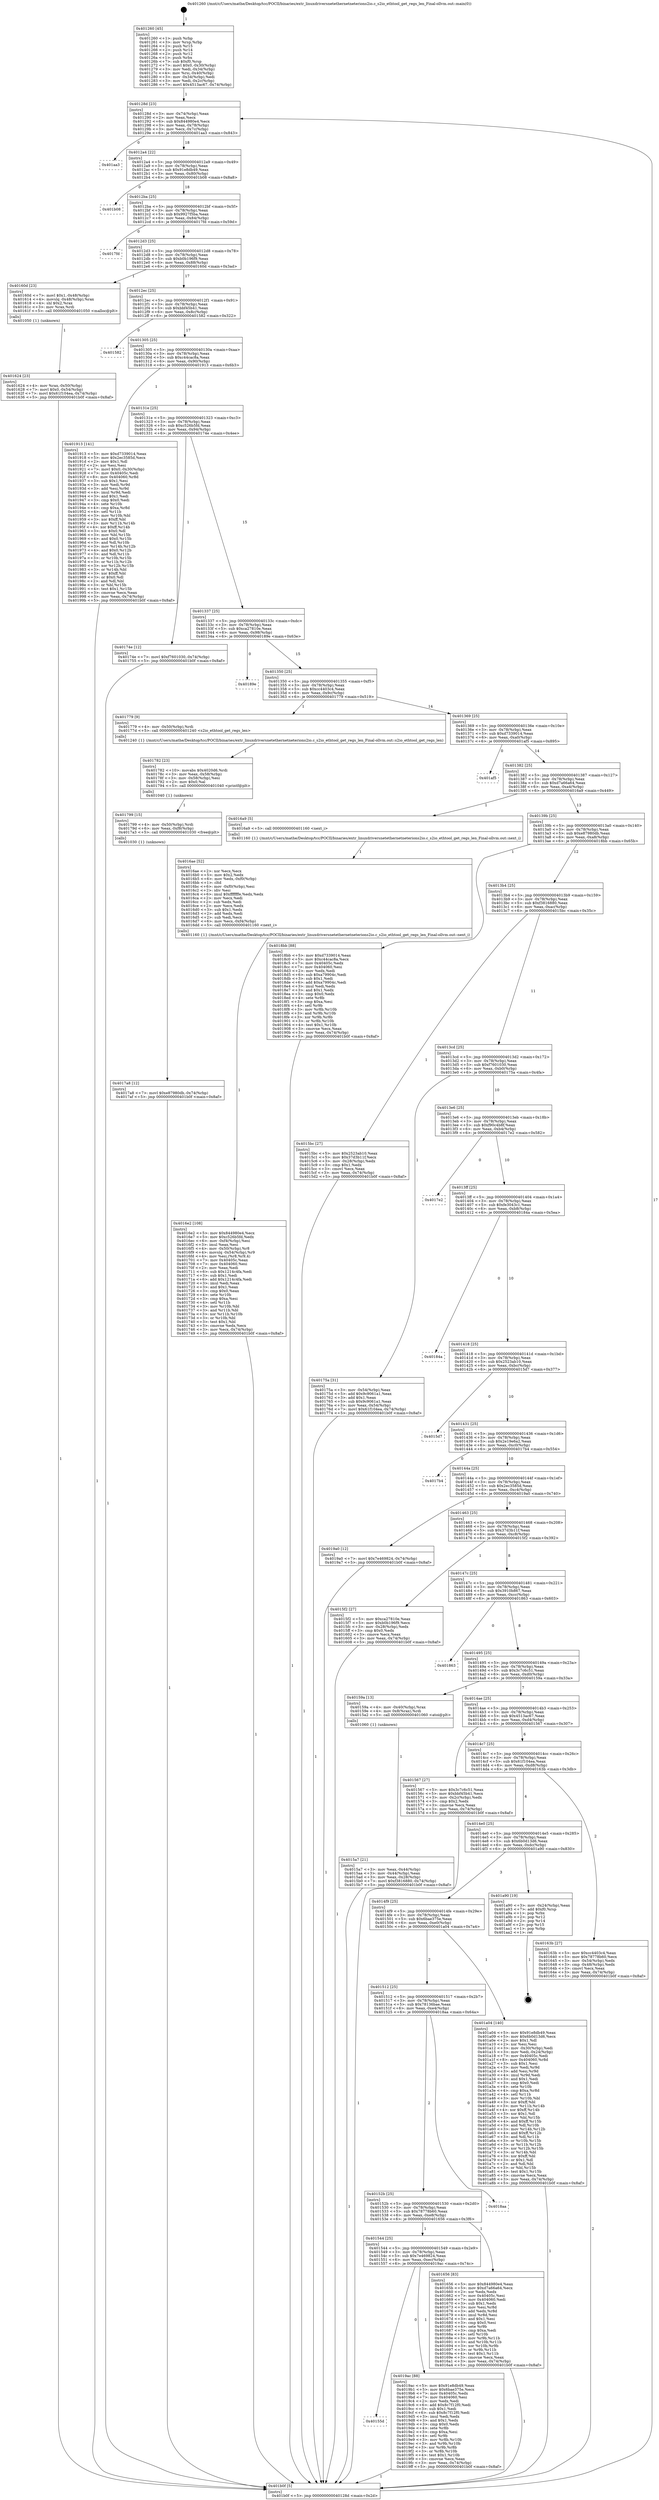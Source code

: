 digraph "0x401260" {
  label = "0x401260 (/mnt/c/Users/mathe/Desktop/tcc/POCII/binaries/extr_linuxdriversnetethernetneterions2io.c_s2io_ethtool_get_regs_len_Final-ollvm.out::main(0))"
  labelloc = "t"
  node[shape=record]

  Entry [label="",width=0.3,height=0.3,shape=circle,fillcolor=black,style=filled]
  "0x40128d" [label="{
     0x40128d [23]\l
     | [instrs]\l
     &nbsp;&nbsp;0x40128d \<+3\>: mov -0x74(%rbp),%eax\l
     &nbsp;&nbsp;0x401290 \<+2\>: mov %eax,%ecx\l
     &nbsp;&nbsp;0x401292 \<+6\>: sub $0x844980e4,%ecx\l
     &nbsp;&nbsp;0x401298 \<+3\>: mov %eax,-0x78(%rbp)\l
     &nbsp;&nbsp;0x40129b \<+3\>: mov %ecx,-0x7c(%rbp)\l
     &nbsp;&nbsp;0x40129e \<+6\>: je 0000000000401aa3 \<main+0x843\>\l
  }"]
  "0x401aa3" [label="{
     0x401aa3\l
  }", style=dashed]
  "0x4012a4" [label="{
     0x4012a4 [22]\l
     | [instrs]\l
     &nbsp;&nbsp;0x4012a4 \<+5\>: jmp 00000000004012a9 \<main+0x49\>\l
     &nbsp;&nbsp;0x4012a9 \<+3\>: mov -0x78(%rbp),%eax\l
     &nbsp;&nbsp;0x4012ac \<+5\>: sub $0x91e8db49,%eax\l
     &nbsp;&nbsp;0x4012b1 \<+3\>: mov %eax,-0x80(%rbp)\l
     &nbsp;&nbsp;0x4012b4 \<+6\>: je 0000000000401b08 \<main+0x8a8\>\l
  }"]
  Exit [label="",width=0.3,height=0.3,shape=circle,fillcolor=black,style=filled,peripheries=2]
  "0x401b08" [label="{
     0x401b08\l
  }", style=dashed]
  "0x4012ba" [label="{
     0x4012ba [25]\l
     | [instrs]\l
     &nbsp;&nbsp;0x4012ba \<+5\>: jmp 00000000004012bf \<main+0x5f\>\l
     &nbsp;&nbsp;0x4012bf \<+3\>: mov -0x78(%rbp),%eax\l
     &nbsp;&nbsp;0x4012c2 \<+5\>: sub $0x9927f5ba,%eax\l
     &nbsp;&nbsp;0x4012c7 \<+6\>: mov %eax,-0x84(%rbp)\l
     &nbsp;&nbsp;0x4012cd \<+6\>: je 00000000004017fd \<main+0x59d\>\l
  }"]
  "0x40155d" [label="{
     0x40155d\l
  }", style=dashed]
  "0x4017fd" [label="{
     0x4017fd\l
  }", style=dashed]
  "0x4012d3" [label="{
     0x4012d3 [25]\l
     | [instrs]\l
     &nbsp;&nbsp;0x4012d3 \<+5\>: jmp 00000000004012d8 \<main+0x78\>\l
     &nbsp;&nbsp;0x4012d8 \<+3\>: mov -0x78(%rbp),%eax\l
     &nbsp;&nbsp;0x4012db \<+5\>: sub $0xb0b196f9,%eax\l
     &nbsp;&nbsp;0x4012e0 \<+6\>: mov %eax,-0x88(%rbp)\l
     &nbsp;&nbsp;0x4012e6 \<+6\>: je 000000000040160d \<main+0x3ad\>\l
  }"]
  "0x4019ac" [label="{
     0x4019ac [88]\l
     | [instrs]\l
     &nbsp;&nbsp;0x4019ac \<+5\>: mov $0x91e8db49,%eax\l
     &nbsp;&nbsp;0x4019b1 \<+5\>: mov $0x6bae375e,%ecx\l
     &nbsp;&nbsp;0x4019b6 \<+7\>: mov 0x40405c,%edx\l
     &nbsp;&nbsp;0x4019bd \<+7\>: mov 0x404060,%esi\l
     &nbsp;&nbsp;0x4019c4 \<+2\>: mov %edx,%edi\l
     &nbsp;&nbsp;0x4019c6 \<+6\>: add $0x8c7f12f0,%edi\l
     &nbsp;&nbsp;0x4019cc \<+3\>: sub $0x1,%edi\l
     &nbsp;&nbsp;0x4019cf \<+6\>: sub $0x8c7f12f0,%edi\l
     &nbsp;&nbsp;0x4019d5 \<+3\>: imul %edi,%edx\l
     &nbsp;&nbsp;0x4019d8 \<+3\>: and $0x1,%edx\l
     &nbsp;&nbsp;0x4019db \<+3\>: cmp $0x0,%edx\l
     &nbsp;&nbsp;0x4019de \<+4\>: sete %r8b\l
     &nbsp;&nbsp;0x4019e2 \<+3\>: cmp $0xa,%esi\l
     &nbsp;&nbsp;0x4019e5 \<+4\>: setl %r9b\l
     &nbsp;&nbsp;0x4019e9 \<+3\>: mov %r8b,%r10b\l
     &nbsp;&nbsp;0x4019ec \<+3\>: and %r9b,%r10b\l
     &nbsp;&nbsp;0x4019ef \<+3\>: xor %r9b,%r8b\l
     &nbsp;&nbsp;0x4019f2 \<+3\>: or %r8b,%r10b\l
     &nbsp;&nbsp;0x4019f5 \<+4\>: test $0x1,%r10b\l
     &nbsp;&nbsp;0x4019f9 \<+3\>: cmovne %ecx,%eax\l
     &nbsp;&nbsp;0x4019fc \<+3\>: mov %eax,-0x74(%rbp)\l
     &nbsp;&nbsp;0x4019ff \<+5\>: jmp 0000000000401b0f \<main+0x8af\>\l
  }"]
  "0x40160d" [label="{
     0x40160d [23]\l
     | [instrs]\l
     &nbsp;&nbsp;0x40160d \<+7\>: movl $0x1,-0x48(%rbp)\l
     &nbsp;&nbsp;0x401614 \<+4\>: movslq -0x48(%rbp),%rax\l
     &nbsp;&nbsp;0x401618 \<+4\>: shl $0x2,%rax\l
     &nbsp;&nbsp;0x40161c \<+3\>: mov %rax,%rdi\l
     &nbsp;&nbsp;0x40161f \<+5\>: call 0000000000401050 \<malloc@plt\>\l
     | [calls]\l
     &nbsp;&nbsp;0x401050 \{1\} (unknown)\l
  }"]
  "0x4012ec" [label="{
     0x4012ec [25]\l
     | [instrs]\l
     &nbsp;&nbsp;0x4012ec \<+5\>: jmp 00000000004012f1 \<main+0x91\>\l
     &nbsp;&nbsp;0x4012f1 \<+3\>: mov -0x78(%rbp),%eax\l
     &nbsp;&nbsp;0x4012f4 \<+5\>: sub $0xbbf45b41,%eax\l
     &nbsp;&nbsp;0x4012f9 \<+6\>: mov %eax,-0x8c(%rbp)\l
     &nbsp;&nbsp;0x4012ff \<+6\>: je 0000000000401582 \<main+0x322\>\l
  }"]
  "0x4017a8" [label="{
     0x4017a8 [12]\l
     | [instrs]\l
     &nbsp;&nbsp;0x4017a8 \<+7\>: movl $0xe87980db,-0x74(%rbp)\l
     &nbsp;&nbsp;0x4017af \<+5\>: jmp 0000000000401b0f \<main+0x8af\>\l
  }"]
  "0x401582" [label="{
     0x401582\l
  }", style=dashed]
  "0x401305" [label="{
     0x401305 [25]\l
     | [instrs]\l
     &nbsp;&nbsp;0x401305 \<+5\>: jmp 000000000040130a \<main+0xaa\>\l
     &nbsp;&nbsp;0x40130a \<+3\>: mov -0x78(%rbp),%eax\l
     &nbsp;&nbsp;0x40130d \<+5\>: sub $0xc44cac8a,%eax\l
     &nbsp;&nbsp;0x401312 \<+6\>: mov %eax,-0x90(%rbp)\l
     &nbsp;&nbsp;0x401318 \<+6\>: je 0000000000401913 \<main+0x6b3\>\l
  }"]
  "0x401799" [label="{
     0x401799 [15]\l
     | [instrs]\l
     &nbsp;&nbsp;0x401799 \<+4\>: mov -0x50(%rbp),%rdi\l
     &nbsp;&nbsp;0x40179d \<+6\>: mov %eax,-0xf8(%rbp)\l
     &nbsp;&nbsp;0x4017a3 \<+5\>: call 0000000000401030 \<free@plt\>\l
     | [calls]\l
     &nbsp;&nbsp;0x401030 \{1\} (unknown)\l
  }"]
  "0x401913" [label="{
     0x401913 [141]\l
     | [instrs]\l
     &nbsp;&nbsp;0x401913 \<+5\>: mov $0xd7339014,%eax\l
     &nbsp;&nbsp;0x401918 \<+5\>: mov $0x2ec3585d,%ecx\l
     &nbsp;&nbsp;0x40191d \<+2\>: mov $0x1,%dl\l
     &nbsp;&nbsp;0x40191f \<+2\>: xor %esi,%esi\l
     &nbsp;&nbsp;0x401921 \<+7\>: movl $0x0,-0x30(%rbp)\l
     &nbsp;&nbsp;0x401928 \<+7\>: mov 0x40405c,%edi\l
     &nbsp;&nbsp;0x40192f \<+8\>: mov 0x404060,%r8d\l
     &nbsp;&nbsp;0x401937 \<+3\>: sub $0x1,%esi\l
     &nbsp;&nbsp;0x40193a \<+3\>: mov %edi,%r9d\l
     &nbsp;&nbsp;0x40193d \<+3\>: add %esi,%r9d\l
     &nbsp;&nbsp;0x401940 \<+4\>: imul %r9d,%edi\l
     &nbsp;&nbsp;0x401944 \<+3\>: and $0x1,%edi\l
     &nbsp;&nbsp;0x401947 \<+3\>: cmp $0x0,%edi\l
     &nbsp;&nbsp;0x40194a \<+4\>: sete %r10b\l
     &nbsp;&nbsp;0x40194e \<+4\>: cmp $0xa,%r8d\l
     &nbsp;&nbsp;0x401952 \<+4\>: setl %r11b\l
     &nbsp;&nbsp;0x401956 \<+3\>: mov %r10b,%bl\l
     &nbsp;&nbsp;0x401959 \<+3\>: xor $0xff,%bl\l
     &nbsp;&nbsp;0x40195c \<+3\>: mov %r11b,%r14b\l
     &nbsp;&nbsp;0x40195f \<+4\>: xor $0xff,%r14b\l
     &nbsp;&nbsp;0x401963 \<+3\>: xor $0x0,%dl\l
     &nbsp;&nbsp;0x401966 \<+3\>: mov %bl,%r15b\l
     &nbsp;&nbsp;0x401969 \<+4\>: and $0x0,%r15b\l
     &nbsp;&nbsp;0x40196d \<+3\>: and %dl,%r10b\l
     &nbsp;&nbsp;0x401970 \<+3\>: mov %r14b,%r12b\l
     &nbsp;&nbsp;0x401973 \<+4\>: and $0x0,%r12b\l
     &nbsp;&nbsp;0x401977 \<+3\>: and %dl,%r11b\l
     &nbsp;&nbsp;0x40197a \<+3\>: or %r10b,%r15b\l
     &nbsp;&nbsp;0x40197d \<+3\>: or %r11b,%r12b\l
     &nbsp;&nbsp;0x401980 \<+3\>: xor %r12b,%r15b\l
     &nbsp;&nbsp;0x401983 \<+3\>: or %r14b,%bl\l
     &nbsp;&nbsp;0x401986 \<+3\>: xor $0xff,%bl\l
     &nbsp;&nbsp;0x401989 \<+3\>: or $0x0,%dl\l
     &nbsp;&nbsp;0x40198c \<+2\>: and %dl,%bl\l
     &nbsp;&nbsp;0x40198e \<+3\>: or %bl,%r15b\l
     &nbsp;&nbsp;0x401991 \<+4\>: test $0x1,%r15b\l
     &nbsp;&nbsp;0x401995 \<+3\>: cmovne %ecx,%eax\l
     &nbsp;&nbsp;0x401998 \<+3\>: mov %eax,-0x74(%rbp)\l
     &nbsp;&nbsp;0x40199b \<+5\>: jmp 0000000000401b0f \<main+0x8af\>\l
  }"]
  "0x40131e" [label="{
     0x40131e [25]\l
     | [instrs]\l
     &nbsp;&nbsp;0x40131e \<+5\>: jmp 0000000000401323 \<main+0xc3\>\l
     &nbsp;&nbsp;0x401323 \<+3\>: mov -0x78(%rbp),%eax\l
     &nbsp;&nbsp;0x401326 \<+5\>: sub $0xc526b5fd,%eax\l
     &nbsp;&nbsp;0x40132b \<+6\>: mov %eax,-0x94(%rbp)\l
     &nbsp;&nbsp;0x401331 \<+6\>: je 000000000040174e \<main+0x4ee\>\l
  }"]
  "0x401782" [label="{
     0x401782 [23]\l
     | [instrs]\l
     &nbsp;&nbsp;0x401782 \<+10\>: movabs $0x4020d6,%rdi\l
     &nbsp;&nbsp;0x40178c \<+3\>: mov %eax,-0x58(%rbp)\l
     &nbsp;&nbsp;0x40178f \<+3\>: mov -0x58(%rbp),%esi\l
     &nbsp;&nbsp;0x401792 \<+2\>: mov $0x0,%al\l
     &nbsp;&nbsp;0x401794 \<+5\>: call 0000000000401040 \<printf@plt\>\l
     | [calls]\l
     &nbsp;&nbsp;0x401040 \{1\} (unknown)\l
  }"]
  "0x40174e" [label="{
     0x40174e [12]\l
     | [instrs]\l
     &nbsp;&nbsp;0x40174e \<+7\>: movl $0xf7601030,-0x74(%rbp)\l
     &nbsp;&nbsp;0x401755 \<+5\>: jmp 0000000000401b0f \<main+0x8af\>\l
  }"]
  "0x401337" [label="{
     0x401337 [25]\l
     | [instrs]\l
     &nbsp;&nbsp;0x401337 \<+5\>: jmp 000000000040133c \<main+0xdc\>\l
     &nbsp;&nbsp;0x40133c \<+3\>: mov -0x78(%rbp),%eax\l
     &nbsp;&nbsp;0x40133f \<+5\>: sub $0xca27810e,%eax\l
     &nbsp;&nbsp;0x401344 \<+6\>: mov %eax,-0x98(%rbp)\l
     &nbsp;&nbsp;0x40134a \<+6\>: je 000000000040189e \<main+0x63e\>\l
  }"]
  "0x4016e2" [label="{
     0x4016e2 [108]\l
     | [instrs]\l
     &nbsp;&nbsp;0x4016e2 \<+5\>: mov $0x844980e4,%ecx\l
     &nbsp;&nbsp;0x4016e7 \<+5\>: mov $0xc526b5fd,%edx\l
     &nbsp;&nbsp;0x4016ec \<+6\>: mov -0xf4(%rbp),%esi\l
     &nbsp;&nbsp;0x4016f2 \<+3\>: imul %eax,%esi\l
     &nbsp;&nbsp;0x4016f5 \<+4\>: mov -0x50(%rbp),%r8\l
     &nbsp;&nbsp;0x4016f9 \<+4\>: movslq -0x54(%rbp),%r9\l
     &nbsp;&nbsp;0x4016fd \<+4\>: mov %esi,(%r8,%r9,4)\l
     &nbsp;&nbsp;0x401701 \<+7\>: mov 0x40405c,%eax\l
     &nbsp;&nbsp;0x401708 \<+7\>: mov 0x404060,%esi\l
     &nbsp;&nbsp;0x40170f \<+2\>: mov %eax,%edi\l
     &nbsp;&nbsp;0x401711 \<+6\>: sub $0x1214c4fa,%edi\l
     &nbsp;&nbsp;0x401717 \<+3\>: sub $0x1,%edi\l
     &nbsp;&nbsp;0x40171a \<+6\>: add $0x1214c4fa,%edi\l
     &nbsp;&nbsp;0x401720 \<+3\>: imul %edi,%eax\l
     &nbsp;&nbsp;0x401723 \<+3\>: and $0x1,%eax\l
     &nbsp;&nbsp;0x401726 \<+3\>: cmp $0x0,%eax\l
     &nbsp;&nbsp;0x401729 \<+4\>: sete %r10b\l
     &nbsp;&nbsp;0x40172d \<+3\>: cmp $0xa,%esi\l
     &nbsp;&nbsp;0x401730 \<+4\>: setl %r11b\l
     &nbsp;&nbsp;0x401734 \<+3\>: mov %r10b,%bl\l
     &nbsp;&nbsp;0x401737 \<+3\>: and %r11b,%bl\l
     &nbsp;&nbsp;0x40173a \<+3\>: xor %r11b,%r10b\l
     &nbsp;&nbsp;0x40173d \<+3\>: or %r10b,%bl\l
     &nbsp;&nbsp;0x401740 \<+3\>: test $0x1,%bl\l
     &nbsp;&nbsp;0x401743 \<+3\>: cmovne %edx,%ecx\l
     &nbsp;&nbsp;0x401746 \<+3\>: mov %ecx,-0x74(%rbp)\l
     &nbsp;&nbsp;0x401749 \<+5\>: jmp 0000000000401b0f \<main+0x8af\>\l
  }"]
  "0x40189e" [label="{
     0x40189e\l
  }", style=dashed]
  "0x401350" [label="{
     0x401350 [25]\l
     | [instrs]\l
     &nbsp;&nbsp;0x401350 \<+5\>: jmp 0000000000401355 \<main+0xf5\>\l
     &nbsp;&nbsp;0x401355 \<+3\>: mov -0x78(%rbp),%eax\l
     &nbsp;&nbsp;0x401358 \<+5\>: sub $0xcc4403c4,%eax\l
     &nbsp;&nbsp;0x40135d \<+6\>: mov %eax,-0x9c(%rbp)\l
     &nbsp;&nbsp;0x401363 \<+6\>: je 0000000000401779 \<main+0x519\>\l
  }"]
  "0x4016ae" [label="{
     0x4016ae [52]\l
     | [instrs]\l
     &nbsp;&nbsp;0x4016ae \<+2\>: xor %ecx,%ecx\l
     &nbsp;&nbsp;0x4016b0 \<+5\>: mov $0x2,%edx\l
     &nbsp;&nbsp;0x4016b5 \<+6\>: mov %edx,-0xf0(%rbp)\l
     &nbsp;&nbsp;0x4016bb \<+1\>: cltd\l
     &nbsp;&nbsp;0x4016bc \<+6\>: mov -0xf0(%rbp),%esi\l
     &nbsp;&nbsp;0x4016c2 \<+2\>: idiv %esi\l
     &nbsp;&nbsp;0x4016c4 \<+6\>: imul $0xfffffffe,%edx,%edx\l
     &nbsp;&nbsp;0x4016ca \<+2\>: mov %ecx,%edi\l
     &nbsp;&nbsp;0x4016cc \<+2\>: sub %edx,%edi\l
     &nbsp;&nbsp;0x4016ce \<+2\>: mov %ecx,%edx\l
     &nbsp;&nbsp;0x4016d0 \<+3\>: sub $0x1,%edx\l
     &nbsp;&nbsp;0x4016d3 \<+2\>: add %edx,%edi\l
     &nbsp;&nbsp;0x4016d5 \<+2\>: sub %edi,%ecx\l
     &nbsp;&nbsp;0x4016d7 \<+6\>: mov %ecx,-0xf4(%rbp)\l
     &nbsp;&nbsp;0x4016dd \<+5\>: call 0000000000401160 \<next_i\>\l
     | [calls]\l
     &nbsp;&nbsp;0x401160 \{1\} (/mnt/c/Users/mathe/Desktop/tcc/POCII/binaries/extr_linuxdriversnetethernetneterions2io.c_s2io_ethtool_get_regs_len_Final-ollvm.out::next_i)\l
  }"]
  "0x401779" [label="{
     0x401779 [9]\l
     | [instrs]\l
     &nbsp;&nbsp;0x401779 \<+4\>: mov -0x50(%rbp),%rdi\l
     &nbsp;&nbsp;0x40177d \<+5\>: call 0000000000401240 \<s2io_ethtool_get_regs_len\>\l
     | [calls]\l
     &nbsp;&nbsp;0x401240 \{1\} (/mnt/c/Users/mathe/Desktop/tcc/POCII/binaries/extr_linuxdriversnetethernetneterions2io.c_s2io_ethtool_get_regs_len_Final-ollvm.out::s2io_ethtool_get_regs_len)\l
  }"]
  "0x401369" [label="{
     0x401369 [25]\l
     | [instrs]\l
     &nbsp;&nbsp;0x401369 \<+5\>: jmp 000000000040136e \<main+0x10e\>\l
     &nbsp;&nbsp;0x40136e \<+3\>: mov -0x78(%rbp),%eax\l
     &nbsp;&nbsp;0x401371 \<+5\>: sub $0xd7339014,%eax\l
     &nbsp;&nbsp;0x401376 \<+6\>: mov %eax,-0xa0(%rbp)\l
     &nbsp;&nbsp;0x40137c \<+6\>: je 0000000000401af5 \<main+0x895\>\l
  }"]
  "0x401544" [label="{
     0x401544 [25]\l
     | [instrs]\l
     &nbsp;&nbsp;0x401544 \<+5\>: jmp 0000000000401549 \<main+0x2e9\>\l
     &nbsp;&nbsp;0x401549 \<+3\>: mov -0x78(%rbp),%eax\l
     &nbsp;&nbsp;0x40154c \<+5\>: sub $0x7e469824,%eax\l
     &nbsp;&nbsp;0x401551 \<+6\>: mov %eax,-0xec(%rbp)\l
     &nbsp;&nbsp;0x401557 \<+6\>: je 00000000004019ac \<main+0x74c\>\l
  }"]
  "0x401af5" [label="{
     0x401af5\l
  }", style=dashed]
  "0x401382" [label="{
     0x401382 [25]\l
     | [instrs]\l
     &nbsp;&nbsp;0x401382 \<+5\>: jmp 0000000000401387 \<main+0x127\>\l
     &nbsp;&nbsp;0x401387 \<+3\>: mov -0x78(%rbp),%eax\l
     &nbsp;&nbsp;0x40138a \<+5\>: sub $0xd7a66a64,%eax\l
     &nbsp;&nbsp;0x40138f \<+6\>: mov %eax,-0xa4(%rbp)\l
     &nbsp;&nbsp;0x401395 \<+6\>: je 00000000004016a9 \<main+0x449\>\l
  }"]
  "0x401656" [label="{
     0x401656 [83]\l
     | [instrs]\l
     &nbsp;&nbsp;0x401656 \<+5\>: mov $0x844980e4,%eax\l
     &nbsp;&nbsp;0x40165b \<+5\>: mov $0xd7a66a64,%ecx\l
     &nbsp;&nbsp;0x401660 \<+2\>: xor %edx,%edx\l
     &nbsp;&nbsp;0x401662 \<+7\>: mov 0x40405c,%esi\l
     &nbsp;&nbsp;0x401669 \<+7\>: mov 0x404060,%edi\l
     &nbsp;&nbsp;0x401670 \<+3\>: sub $0x1,%edx\l
     &nbsp;&nbsp;0x401673 \<+3\>: mov %esi,%r8d\l
     &nbsp;&nbsp;0x401676 \<+3\>: add %edx,%r8d\l
     &nbsp;&nbsp;0x401679 \<+4\>: imul %r8d,%esi\l
     &nbsp;&nbsp;0x40167d \<+3\>: and $0x1,%esi\l
     &nbsp;&nbsp;0x401680 \<+3\>: cmp $0x0,%esi\l
     &nbsp;&nbsp;0x401683 \<+4\>: sete %r9b\l
     &nbsp;&nbsp;0x401687 \<+3\>: cmp $0xa,%edi\l
     &nbsp;&nbsp;0x40168a \<+4\>: setl %r10b\l
     &nbsp;&nbsp;0x40168e \<+3\>: mov %r9b,%r11b\l
     &nbsp;&nbsp;0x401691 \<+3\>: and %r10b,%r11b\l
     &nbsp;&nbsp;0x401694 \<+3\>: xor %r10b,%r9b\l
     &nbsp;&nbsp;0x401697 \<+3\>: or %r9b,%r11b\l
     &nbsp;&nbsp;0x40169a \<+4\>: test $0x1,%r11b\l
     &nbsp;&nbsp;0x40169e \<+3\>: cmovne %ecx,%eax\l
     &nbsp;&nbsp;0x4016a1 \<+3\>: mov %eax,-0x74(%rbp)\l
     &nbsp;&nbsp;0x4016a4 \<+5\>: jmp 0000000000401b0f \<main+0x8af\>\l
  }"]
  "0x4016a9" [label="{
     0x4016a9 [5]\l
     | [instrs]\l
     &nbsp;&nbsp;0x4016a9 \<+5\>: call 0000000000401160 \<next_i\>\l
     | [calls]\l
     &nbsp;&nbsp;0x401160 \{1\} (/mnt/c/Users/mathe/Desktop/tcc/POCII/binaries/extr_linuxdriversnetethernetneterions2io.c_s2io_ethtool_get_regs_len_Final-ollvm.out::next_i)\l
  }"]
  "0x40139b" [label="{
     0x40139b [25]\l
     | [instrs]\l
     &nbsp;&nbsp;0x40139b \<+5\>: jmp 00000000004013a0 \<main+0x140\>\l
     &nbsp;&nbsp;0x4013a0 \<+3\>: mov -0x78(%rbp),%eax\l
     &nbsp;&nbsp;0x4013a3 \<+5\>: sub $0xe87980db,%eax\l
     &nbsp;&nbsp;0x4013a8 \<+6\>: mov %eax,-0xa8(%rbp)\l
     &nbsp;&nbsp;0x4013ae \<+6\>: je 00000000004018bb \<main+0x65b\>\l
  }"]
  "0x40152b" [label="{
     0x40152b [25]\l
     | [instrs]\l
     &nbsp;&nbsp;0x40152b \<+5\>: jmp 0000000000401530 \<main+0x2d0\>\l
     &nbsp;&nbsp;0x401530 \<+3\>: mov -0x78(%rbp),%eax\l
     &nbsp;&nbsp;0x401533 \<+5\>: sub $0x78778b60,%eax\l
     &nbsp;&nbsp;0x401538 \<+6\>: mov %eax,-0xe8(%rbp)\l
     &nbsp;&nbsp;0x40153e \<+6\>: je 0000000000401656 \<main+0x3f6\>\l
  }"]
  "0x4018bb" [label="{
     0x4018bb [88]\l
     | [instrs]\l
     &nbsp;&nbsp;0x4018bb \<+5\>: mov $0xd7339014,%eax\l
     &nbsp;&nbsp;0x4018c0 \<+5\>: mov $0xc44cac8a,%ecx\l
     &nbsp;&nbsp;0x4018c5 \<+7\>: mov 0x40405c,%edx\l
     &nbsp;&nbsp;0x4018cc \<+7\>: mov 0x404060,%esi\l
     &nbsp;&nbsp;0x4018d3 \<+2\>: mov %edx,%edi\l
     &nbsp;&nbsp;0x4018d5 \<+6\>: sub $0xa79904c,%edi\l
     &nbsp;&nbsp;0x4018db \<+3\>: sub $0x1,%edi\l
     &nbsp;&nbsp;0x4018de \<+6\>: add $0xa79904c,%edi\l
     &nbsp;&nbsp;0x4018e4 \<+3\>: imul %edi,%edx\l
     &nbsp;&nbsp;0x4018e7 \<+3\>: and $0x1,%edx\l
     &nbsp;&nbsp;0x4018ea \<+3\>: cmp $0x0,%edx\l
     &nbsp;&nbsp;0x4018ed \<+4\>: sete %r8b\l
     &nbsp;&nbsp;0x4018f1 \<+3\>: cmp $0xa,%esi\l
     &nbsp;&nbsp;0x4018f4 \<+4\>: setl %r9b\l
     &nbsp;&nbsp;0x4018f8 \<+3\>: mov %r8b,%r10b\l
     &nbsp;&nbsp;0x4018fb \<+3\>: and %r9b,%r10b\l
     &nbsp;&nbsp;0x4018fe \<+3\>: xor %r9b,%r8b\l
     &nbsp;&nbsp;0x401901 \<+3\>: or %r8b,%r10b\l
     &nbsp;&nbsp;0x401904 \<+4\>: test $0x1,%r10b\l
     &nbsp;&nbsp;0x401908 \<+3\>: cmovne %ecx,%eax\l
     &nbsp;&nbsp;0x40190b \<+3\>: mov %eax,-0x74(%rbp)\l
     &nbsp;&nbsp;0x40190e \<+5\>: jmp 0000000000401b0f \<main+0x8af\>\l
  }"]
  "0x4013b4" [label="{
     0x4013b4 [25]\l
     | [instrs]\l
     &nbsp;&nbsp;0x4013b4 \<+5\>: jmp 00000000004013b9 \<main+0x159\>\l
     &nbsp;&nbsp;0x4013b9 \<+3\>: mov -0x78(%rbp),%eax\l
     &nbsp;&nbsp;0x4013bc \<+5\>: sub $0xf3816880,%eax\l
     &nbsp;&nbsp;0x4013c1 \<+6\>: mov %eax,-0xac(%rbp)\l
     &nbsp;&nbsp;0x4013c7 \<+6\>: je 00000000004015bc \<main+0x35c\>\l
  }"]
  "0x4018aa" [label="{
     0x4018aa\l
  }", style=dashed]
  "0x4015bc" [label="{
     0x4015bc [27]\l
     | [instrs]\l
     &nbsp;&nbsp;0x4015bc \<+5\>: mov $0x2523ab10,%eax\l
     &nbsp;&nbsp;0x4015c1 \<+5\>: mov $0x37d3b11f,%ecx\l
     &nbsp;&nbsp;0x4015c6 \<+3\>: mov -0x28(%rbp),%edx\l
     &nbsp;&nbsp;0x4015c9 \<+3\>: cmp $0x1,%edx\l
     &nbsp;&nbsp;0x4015cc \<+3\>: cmovl %ecx,%eax\l
     &nbsp;&nbsp;0x4015cf \<+3\>: mov %eax,-0x74(%rbp)\l
     &nbsp;&nbsp;0x4015d2 \<+5\>: jmp 0000000000401b0f \<main+0x8af\>\l
  }"]
  "0x4013cd" [label="{
     0x4013cd [25]\l
     | [instrs]\l
     &nbsp;&nbsp;0x4013cd \<+5\>: jmp 00000000004013d2 \<main+0x172\>\l
     &nbsp;&nbsp;0x4013d2 \<+3\>: mov -0x78(%rbp),%eax\l
     &nbsp;&nbsp;0x4013d5 \<+5\>: sub $0xf7601030,%eax\l
     &nbsp;&nbsp;0x4013da \<+6\>: mov %eax,-0xb0(%rbp)\l
     &nbsp;&nbsp;0x4013e0 \<+6\>: je 000000000040175a \<main+0x4fa\>\l
  }"]
  "0x401512" [label="{
     0x401512 [25]\l
     | [instrs]\l
     &nbsp;&nbsp;0x401512 \<+5\>: jmp 0000000000401517 \<main+0x2b7\>\l
     &nbsp;&nbsp;0x401517 \<+3\>: mov -0x78(%rbp),%eax\l
     &nbsp;&nbsp;0x40151a \<+5\>: sub $0x78136bae,%eax\l
     &nbsp;&nbsp;0x40151f \<+6\>: mov %eax,-0xe4(%rbp)\l
     &nbsp;&nbsp;0x401525 \<+6\>: je 00000000004018aa \<main+0x64a\>\l
  }"]
  "0x40175a" [label="{
     0x40175a [31]\l
     | [instrs]\l
     &nbsp;&nbsp;0x40175a \<+3\>: mov -0x54(%rbp),%eax\l
     &nbsp;&nbsp;0x40175d \<+5\>: add $0x9c9061a1,%eax\l
     &nbsp;&nbsp;0x401762 \<+3\>: add $0x1,%eax\l
     &nbsp;&nbsp;0x401765 \<+5\>: sub $0x9c9061a1,%eax\l
     &nbsp;&nbsp;0x40176a \<+3\>: mov %eax,-0x54(%rbp)\l
     &nbsp;&nbsp;0x40176d \<+7\>: movl $0x61f104ea,-0x74(%rbp)\l
     &nbsp;&nbsp;0x401774 \<+5\>: jmp 0000000000401b0f \<main+0x8af\>\l
  }"]
  "0x4013e6" [label="{
     0x4013e6 [25]\l
     | [instrs]\l
     &nbsp;&nbsp;0x4013e6 \<+5\>: jmp 00000000004013eb \<main+0x18b\>\l
     &nbsp;&nbsp;0x4013eb \<+3\>: mov -0x78(%rbp),%eax\l
     &nbsp;&nbsp;0x4013ee \<+5\>: sub $0xf90c4b8f,%eax\l
     &nbsp;&nbsp;0x4013f3 \<+6\>: mov %eax,-0xb4(%rbp)\l
     &nbsp;&nbsp;0x4013f9 \<+6\>: je 00000000004017e2 \<main+0x582\>\l
  }"]
  "0x401a04" [label="{
     0x401a04 [140]\l
     | [instrs]\l
     &nbsp;&nbsp;0x401a04 \<+5\>: mov $0x91e8db49,%eax\l
     &nbsp;&nbsp;0x401a09 \<+5\>: mov $0x6b0d13d6,%ecx\l
     &nbsp;&nbsp;0x401a0e \<+2\>: mov $0x1,%dl\l
     &nbsp;&nbsp;0x401a10 \<+2\>: xor %esi,%esi\l
     &nbsp;&nbsp;0x401a12 \<+3\>: mov -0x30(%rbp),%edi\l
     &nbsp;&nbsp;0x401a15 \<+3\>: mov %edi,-0x24(%rbp)\l
     &nbsp;&nbsp;0x401a18 \<+7\>: mov 0x40405c,%edi\l
     &nbsp;&nbsp;0x401a1f \<+8\>: mov 0x404060,%r8d\l
     &nbsp;&nbsp;0x401a27 \<+3\>: sub $0x1,%esi\l
     &nbsp;&nbsp;0x401a2a \<+3\>: mov %edi,%r9d\l
     &nbsp;&nbsp;0x401a2d \<+3\>: add %esi,%r9d\l
     &nbsp;&nbsp;0x401a30 \<+4\>: imul %r9d,%edi\l
     &nbsp;&nbsp;0x401a34 \<+3\>: and $0x1,%edi\l
     &nbsp;&nbsp;0x401a37 \<+3\>: cmp $0x0,%edi\l
     &nbsp;&nbsp;0x401a3a \<+4\>: sete %r10b\l
     &nbsp;&nbsp;0x401a3e \<+4\>: cmp $0xa,%r8d\l
     &nbsp;&nbsp;0x401a42 \<+4\>: setl %r11b\l
     &nbsp;&nbsp;0x401a46 \<+3\>: mov %r10b,%bl\l
     &nbsp;&nbsp;0x401a49 \<+3\>: xor $0xff,%bl\l
     &nbsp;&nbsp;0x401a4c \<+3\>: mov %r11b,%r14b\l
     &nbsp;&nbsp;0x401a4f \<+4\>: xor $0xff,%r14b\l
     &nbsp;&nbsp;0x401a53 \<+3\>: xor $0x1,%dl\l
     &nbsp;&nbsp;0x401a56 \<+3\>: mov %bl,%r15b\l
     &nbsp;&nbsp;0x401a59 \<+4\>: and $0xff,%r15b\l
     &nbsp;&nbsp;0x401a5d \<+3\>: and %dl,%r10b\l
     &nbsp;&nbsp;0x401a60 \<+3\>: mov %r14b,%r12b\l
     &nbsp;&nbsp;0x401a63 \<+4\>: and $0xff,%r12b\l
     &nbsp;&nbsp;0x401a67 \<+3\>: and %dl,%r11b\l
     &nbsp;&nbsp;0x401a6a \<+3\>: or %r10b,%r15b\l
     &nbsp;&nbsp;0x401a6d \<+3\>: or %r11b,%r12b\l
     &nbsp;&nbsp;0x401a70 \<+3\>: xor %r12b,%r15b\l
     &nbsp;&nbsp;0x401a73 \<+3\>: or %r14b,%bl\l
     &nbsp;&nbsp;0x401a76 \<+3\>: xor $0xff,%bl\l
     &nbsp;&nbsp;0x401a79 \<+3\>: or $0x1,%dl\l
     &nbsp;&nbsp;0x401a7c \<+2\>: and %dl,%bl\l
     &nbsp;&nbsp;0x401a7e \<+3\>: or %bl,%r15b\l
     &nbsp;&nbsp;0x401a81 \<+4\>: test $0x1,%r15b\l
     &nbsp;&nbsp;0x401a85 \<+3\>: cmovne %ecx,%eax\l
     &nbsp;&nbsp;0x401a88 \<+3\>: mov %eax,-0x74(%rbp)\l
     &nbsp;&nbsp;0x401a8b \<+5\>: jmp 0000000000401b0f \<main+0x8af\>\l
  }"]
  "0x4017e2" [label="{
     0x4017e2\l
  }", style=dashed]
  "0x4013ff" [label="{
     0x4013ff [25]\l
     | [instrs]\l
     &nbsp;&nbsp;0x4013ff \<+5\>: jmp 0000000000401404 \<main+0x1a4\>\l
     &nbsp;&nbsp;0x401404 \<+3\>: mov -0x78(%rbp),%eax\l
     &nbsp;&nbsp;0x401407 \<+5\>: sub $0xfe3043c1,%eax\l
     &nbsp;&nbsp;0x40140c \<+6\>: mov %eax,-0xb8(%rbp)\l
     &nbsp;&nbsp;0x401412 \<+6\>: je 000000000040184a \<main+0x5ea\>\l
  }"]
  "0x4014f9" [label="{
     0x4014f9 [25]\l
     | [instrs]\l
     &nbsp;&nbsp;0x4014f9 \<+5\>: jmp 00000000004014fe \<main+0x29e\>\l
     &nbsp;&nbsp;0x4014fe \<+3\>: mov -0x78(%rbp),%eax\l
     &nbsp;&nbsp;0x401501 \<+5\>: sub $0x6bae375e,%eax\l
     &nbsp;&nbsp;0x401506 \<+6\>: mov %eax,-0xe0(%rbp)\l
     &nbsp;&nbsp;0x40150c \<+6\>: je 0000000000401a04 \<main+0x7a4\>\l
  }"]
  "0x40184a" [label="{
     0x40184a\l
  }", style=dashed]
  "0x401418" [label="{
     0x401418 [25]\l
     | [instrs]\l
     &nbsp;&nbsp;0x401418 \<+5\>: jmp 000000000040141d \<main+0x1bd\>\l
     &nbsp;&nbsp;0x40141d \<+3\>: mov -0x78(%rbp),%eax\l
     &nbsp;&nbsp;0x401420 \<+5\>: sub $0x2523ab10,%eax\l
     &nbsp;&nbsp;0x401425 \<+6\>: mov %eax,-0xbc(%rbp)\l
     &nbsp;&nbsp;0x40142b \<+6\>: je 00000000004015d7 \<main+0x377\>\l
  }"]
  "0x401a90" [label="{
     0x401a90 [19]\l
     | [instrs]\l
     &nbsp;&nbsp;0x401a90 \<+3\>: mov -0x24(%rbp),%eax\l
     &nbsp;&nbsp;0x401a93 \<+7\>: add $0xf0,%rsp\l
     &nbsp;&nbsp;0x401a9a \<+1\>: pop %rbx\l
     &nbsp;&nbsp;0x401a9b \<+2\>: pop %r12\l
     &nbsp;&nbsp;0x401a9d \<+2\>: pop %r14\l
     &nbsp;&nbsp;0x401a9f \<+2\>: pop %r15\l
     &nbsp;&nbsp;0x401aa1 \<+1\>: pop %rbp\l
     &nbsp;&nbsp;0x401aa2 \<+1\>: ret\l
  }"]
  "0x4015d7" [label="{
     0x4015d7\l
  }", style=dashed]
  "0x401431" [label="{
     0x401431 [25]\l
     | [instrs]\l
     &nbsp;&nbsp;0x401431 \<+5\>: jmp 0000000000401436 \<main+0x1d6\>\l
     &nbsp;&nbsp;0x401436 \<+3\>: mov -0x78(%rbp),%eax\l
     &nbsp;&nbsp;0x401439 \<+5\>: sub $0x2e19e6a2,%eax\l
     &nbsp;&nbsp;0x40143e \<+6\>: mov %eax,-0xc0(%rbp)\l
     &nbsp;&nbsp;0x401444 \<+6\>: je 00000000004017b4 \<main+0x554\>\l
  }"]
  "0x4014e0" [label="{
     0x4014e0 [25]\l
     | [instrs]\l
     &nbsp;&nbsp;0x4014e0 \<+5\>: jmp 00000000004014e5 \<main+0x285\>\l
     &nbsp;&nbsp;0x4014e5 \<+3\>: mov -0x78(%rbp),%eax\l
     &nbsp;&nbsp;0x4014e8 \<+5\>: sub $0x6b0d13d6,%eax\l
     &nbsp;&nbsp;0x4014ed \<+6\>: mov %eax,-0xdc(%rbp)\l
     &nbsp;&nbsp;0x4014f3 \<+6\>: je 0000000000401a90 \<main+0x830\>\l
  }"]
  "0x4017b4" [label="{
     0x4017b4\l
  }", style=dashed]
  "0x40144a" [label="{
     0x40144a [25]\l
     | [instrs]\l
     &nbsp;&nbsp;0x40144a \<+5\>: jmp 000000000040144f \<main+0x1ef\>\l
     &nbsp;&nbsp;0x40144f \<+3\>: mov -0x78(%rbp),%eax\l
     &nbsp;&nbsp;0x401452 \<+5\>: sub $0x2ec3585d,%eax\l
     &nbsp;&nbsp;0x401457 \<+6\>: mov %eax,-0xc4(%rbp)\l
     &nbsp;&nbsp;0x40145d \<+6\>: je 00000000004019a0 \<main+0x740\>\l
  }"]
  "0x40163b" [label="{
     0x40163b [27]\l
     | [instrs]\l
     &nbsp;&nbsp;0x40163b \<+5\>: mov $0xcc4403c4,%eax\l
     &nbsp;&nbsp;0x401640 \<+5\>: mov $0x78778b60,%ecx\l
     &nbsp;&nbsp;0x401645 \<+3\>: mov -0x54(%rbp),%edx\l
     &nbsp;&nbsp;0x401648 \<+3\>: cmp -0x48(%rbp),%edx\l
     &nbsp;&nbsp;0x40164b \<+3\>: cmovl %ecx,%eax\l
     &nbsp;&nbsp;0x40164e \<+3\>: mov %eax,-0x74(%rbp)\l
     &nbsp;&nbsp;0x401651 \<+5\>: jmp 0000000000401b0f \<main+0x8af\>\l
  }"]
  "0x4019a0" [label="{
     0x4019a0 [12]\l
     | [instrs]\l
     &nbsp;&nbsp;0x4019a0 \<+7\>: movl $0x7e469824,-0x74(%rbp)\l
     &nbsp;&nbsp;0x4019a7 \<+5\>: jmp 0000000000401b0f \<main+0x8af\>\l
  }"]
  "0x401463" [label="{
     0x401463 [25]\l
     | [instrs]\l
     &nbsp;&nbsp;0x401463 \<+5\>: jmp 0000000000401468 \<main+0x208\>\l
     &nbsp;&nbsp;0x401468 \<+3\>: mov -0x78(%rbp),%eax\l
     &nbsp;&nbsp;0x40146b \<+5\>: sub $0x37d3b11f,%eax\l
     &nbsp;&nbsp;0x401470 \<+6\>: mov %eax,-0xc8(%rbp)\l
     &nbsp;&nbsp;0x401476 \<+6\>: je 00000000004015f2 \<main+0x392\>\l
  }"]
  "0x401624" [label="{
     0x401624 [23]\l
     | [instrs]\l
     &nbsp;&nbsp;0x401624 \<+4\>: mov %rax,-0x50(%rbp)\l
     &nbsp;&nbsp;0x401628 \<+7\>: movl $0x0,-0x54(%rbp)\l
     &nbsp;&nbsp;0x40162f \<+7\>: movl $0x61f104ea,-0x74(%rbp)\l
     &nbsp;&nbsp;0x401636 \<+5\>: jmp 0000000000401b0f \<main+0x8af\>\l
  }"]
  "0x4015f2" [label="{
     0x4015f2 [27]\l
     | [instrs]\l
     &nbsp;&nbsp;0x4015f2 \<+5\>: mov $0xca27810e,%eax\l
     &nbsp;&nbsp;0x4015f7 \<+5\>: mov $0xb0b196f9,%ecx\l
     &nbsp;&nbsp;0x4015fc \<+3\>: mov -0x28(%rbp),%edx\l
     &nbsp;&nbsp;0x4015ff \<+3\>: cmp $0x0,%edx\l
     &nbsp;&nbsp;0x401602 \<+3\>: cmove %ecx,%eax\l
     &nbsp;&nbsp;0x401605 \<+3\>: mov %eax,-0x74(%rbp)\l
     &nbsp;&nbsp;0x401608 \<+5\>: jmp 0000000000401b0f \<main+0x8af\>\l
  }"]
  "0x40147c" [label="{
     0x40147c [25]\l
     | [instrs]\l
     &nbsp;&nbsp;0x40147c \<+5\>: jmp 0000000000401481 \<main+0x221\>\l
     &nbsp;&nbsp;0x401481 \<+3\>: mov -0x78(%rbp),%eax\l
     &nbsp;&nbsp;0x401484 \<+5\>: sub $0x3910b867,%eax\l
     &nbsp;&nbsp;0x401489 \<+6\>: mov %eax,-0xcc(%rbp)\l
     &nbsp;&nbsp;0x40148f \<+6\>: je 0000000000401863 \<main+0x603\>\l
  }"]
  "0x4015a7" [label="{
     0x4015a7 [21]\l
     | [instrs]\l
     &nbsp;&nbsp;0x4015a7 \<+3\>: mov %eax,-0x44(%rbp)\l
     &nbsp;&nbsp;0x4015aa \<+3\>: mov -0x44(%rbp),%eax\l
     &nbsp;&nbsp;0x4015ad \<+3\>: mov %eax,-0x28(%rbp)\l
     &nbsp;&nbsp;0x4015b0 \<+7\>: movl $0xf3816880,-0x74(%rbp)\l
     &nbsp;&nbsp;0x4015b7 \<+5\>: jmp 0000000000401b0f \<main+0x8af\>\l
  }"]
  "0x401863" [label="{
     0x401863\l
  }", style=dashed]
  "0x401495" [label="{
     0x401495 [25]\l
     | [instrs]\l
     &nbsp;&nbsp;0x401495 \<+5\>: jmp 000000000040149a \<main+0x23a\>\l
     &nbsp;&nbsp;0x40149a \<+3\>: mov -0x78(%rbp),%eax\l
     &nbsp;&nbsp;0x40149d \<+5\>: sub $0x3c7c6c51,%eax\l
     &nbsp;&nbsp;0x4014a2 \<+6\>: mov %eax,-0xd0(%rbp)\l
     &nbsp;&nbsp;0x4014a8 \<+6\>: je 000000000040159a \<main+0x33a\>\l
  }"]
  "0x401260" [label="{
     0x401260 [45]\l
     | [instrs]\l
     &nbsp;&nbsp;0x401260 \<+1\>: push %rbp\l
     &nbsp;&nbsp;0x401261 \<+3\>: mov %rsp,%rbp\l
     &nbsp;&nbsp;0x401264 \<+2\>: push %r15\l
     &nbsp;&nbsp;0x401266 \<+2\>: push %r14\l
     &nbsp;&nbsp;0x401268 \<+2\>: push %r12\l
     &nbsp;&nbsp;0x40126a \<+1\>: push %rbx\l
     &nbsp;&nbsp;0x40126b \<+7\>: sub $0xf0,%rsp\l
     &nbsp;&nbsp;0x401272 \<+7\>: movl $0x0,-0x30(%rbp)\l
     &nbsp;&nbsp;0x401279 \<+3\>: mov %edi,-0x34(%rbp)\l
     &nbsp;&nbsp;0x40127c \<+4\>: mov %rsi,-0x40(%rbp)\l
     &nbsp;&nbsp;0x401280 \<+3\>: mov -0x34(%rbp),%edi\l
     &nbsp;&nbsp;0x401283 \<+3\>: mov %edi,-0x2c(%rbp)\l
     &nbsp;&nbsp;0x401286 \<+7\>: movl $0x4513ac67,-0x74(%rbp)\l
  }"]
  "0x40159a" [label="{
     0x40159a [13]\l
     | [instrs]\l
     &nbsp;&nbsp;0x40159a \<+4\>: mov -0x40(%rbp),%rax\l
     &nbsp;&nbsp;0x40159e \<+4\>: mov 0x8(%rax),%rdi\l
     &nbsp;&nbsp;0x4015a2 \<+5\>: call 0000000000401060 \<atoi@plt\>\l
     | [calls]\l
     &nbsp;&nbsp;0x401060 \{1\} (unknown)\l
  }"]
  "0x4014ae" [label="{
     0x4014ae [25]\l
     | [instrs]\l
     &nbsp;&nbsp;0x4014ae \<+5\>: jmp 00000000004014b3 \<main+0x253\>\l
     &nbsp;&nbsp;0x4014b3 \<+3\>: mov -0x78(%rbp),%eax\l
     &nbsp;&nbsp;0x4014b6 \<+5\>: sub $0x4513ac67,%eax\l
     &nbsp;&nbsp;0x4014bb \<+6\>: mov %eax,-0xd4(%rbp)\l
     &nbsp;&nbsp;0x4014c1 \<+6\>: je 0000000000401567 \<main+0x307\>\l
  }"]
  "0x401b0f" [label="{
     0x401b0f [5]\l
     | [instrs]\l
     &nbsp;&nbsp;0x401b0f \<+5\>: jmp 000000000040128d \<main+0x2d\>\l
  }"]
  "0x401567" [label="{
     0x401567 [27]\l
     | [instrs]\l
     &nbsp;&nbsp;0x401567 \<+5\>: mov $0x3c7c6c51,%eax\l
     &nbsp;&nbsp;0x40156c \<+5\>: mov $0xbbf45b41,%ecx\l
     &nbsp;&nbsp;0x401571 \<+3\>: mov -0x2c(%rbp),%edx\l
     &nbsp;&nbsp;0x401574 \<+3\>: cmp $0x2,%edx\l
     &nbsp;&nbsp;0x401577 \<+3\>: cmovne %ecx,%eax\l
     &nbsp;&nbsp;0x40157a \<+3\>: mov %eax,-0x74(%rbp)\l
     &nbsp;&nbsp;0x40157d \<+5\>: jmp 0000000000401b0f \<main+0x8af\>\l
  }"]
  "0x4014c7" [label="{
     0x4014c7 [25]\l
     | [instrs]\l
     &nbsp;&nbsp;0x4014c7 \<+5\>: jmp 00000000004014cc \<main+0x26c\>\l
     &nbsp;&nbsp;0x4014cc \<+3\>: mov -0x78(%rbp),%eax\l
     &nbsp;&nbsp;0x4014cf \<+5\>: sub $0x61f104ea,%eax\l
     &nbsp;&nbsp;0x4014d4 \<+6\>: mov %eax,-0xd8(%rbp)\l
     &nbsp;&nbsp;0x4014da \<+6\>: je 000000000040163b \<main+0x3db\>\l
  }"]
  Entry -> "0x401260" [label=" 1"]
  "0x40128d" -> "0x401aa3" [label=" 0"]
  "0x40128d" -> "0x4012a4" [label=" 18"]
  "0x401a90" -> Exit [label=" 1"]
  "0x4012a4" -> "0x401b08" [label=" 0"]
  "0x4012a4" -> "0x4012ba" [label=" 18"]
  "0x401a04" -> "0x401b0f" [label=" 1"]
  "0x4012ba" -> "0x4017fd" [label=" 0"]
  "0x4012ba" -> "0x4012d3" [label=" 18"]
  "0x4019ac" -> "0x401b0f" [label=" 1"]
  "0x4012d3" -> "0x40160d" [label=" 1"]
  "0x4012d3" -> "0x4012ec" [label=" 17"]
  "0x401544" -> "0x40155d" [label=" 0"]
  "0x4012ec" -> "0x401582" [label=" 0"]
  "0x4012ec" -> "0x401305" [label=" 17"]
  "0x401544" -> "0x4019ac" [label=" 1"]
  "0x401305" -> "0x401913" [label=" 1"]
  "0x401305" -> "0x40131e" [label=" 16"]
  "0x4019a0" -> "0x401b0f" [label=" 1"]
  "0x40131e" -> "0x40174e" [label=" 1"]
  "0x40131e" -> "0x401337" [label=" 15"]
  "0x401913" -> "0x401b0f" [label=" 1"]
  "0x401337" -> "0x40189e" [label=" 0"]
  "0x401337" -> "0x401350" [label=" 15"]
  "0x4018bb" -> "0x401b0f" [label=" 1"]
  "0x401350" -> "0x401779" [label=" 1"]
  "0x401350" -> "0x401369" [label=" 14"]
  "0x4017a8" -> "0x401b0f" [label=" 1"]
  "0x401369" -> "0x401af5" [label=" 0"]
  "0x401369" -> "0x401382" [label=" 14"]
  "0x401799" -> "0x4017a8" [label=" 1"]
  "0x401382" -> "0x4016a9" [label=" 1"]
  "0x401382" -> "0x40139b" [label=" 13"]
  "0x401782" -> "0x401799" [label=" 1"]
  "0x40139b" -> "0x4018bb" [label=" 1"]
  "0x40139b" -> "0x4013b4" [label=" 12"]
  "0x40175a" -> "0x401b0f" [label=" 1"]
  "0x4013b4" -> "0x4015bc" [label=" 1"]
  "0x4013b4" -> "0x4013cd" [label=" 11"]
  "0x40174e" -> "0x401b0f" [label=" 1"]
  "0x4013cd" -> "0x40175a" [label=" 1"]
  "0x4013cd" -> "0x4013e6" [label=" 10"]
  "0x4016ae" -> "0x4016e2" [label=" 1"]
  "0x4013e6" -> "0x4017e2" [label=" 0"]
  "0x4013e6" -> "0x4013ff" [label=" 10"]
  "0x4016a9" -> "0x4016ae" [label=" 1"]
  "0x4013ff" -> "0x40184a" [label=" 0"]
  "0x4013ff" -> "0x401418" [label=" 10"]
  "0x40152b" -> "0x401544" [label=" 1"]
  "0x401418" -> "0x4015d7" [label=" 0"]
  "0x401418" -> "0x401431" [label=" 10"]
  "0x40152b" -> "0x401656" [label=" 1"]
  "0x401431" -> "0x4017b4" [label=" 0"]
  "0x401431" -> "0x40144a" [label=" 10"]
  "0x401512" -> "0x40152b" [label=" 2"]
  "0x40144a" -> "0x4019a0" [label=" 1"]
  "0x40144a" -> "0x401463" [label=" 9"]
  "0x401512" -> "0x4018aa" [label=" 0"]
  "0x401463" -> "0x4015f2" [label=" 1"]
  "0x401463" -> "0x40147c" [label=" 8"]
  "0x4014f9" -> "0x401512" [label=" 2"]
  "0x40147c" -> "0x401863" [label=" 0"]
  "0x40147c" -> "0x401495" [label=" 8"]
  "0x4014f9" -> "0x401a04" [label=" 1"]
  "0x401495" -> "0x40159a" [label=" 1"]
  "0x401495" -> "0x4014ae" [label=" 7"]
  "0x401656" -> "0x401b0f" [label=" 1"]
  "0x4014ae" -> "0x401567" [label=" 1"]
  "0x4014ae" -> "0x4014c7" [label=" 6"]
  "0x401567" -> "0x401b0f" [label=" 1"]
  "0x401260" -> "0x40128d" [label=" 1"]
  "0x401b0f" -> "0x40128d" [label=" 17"]
  "0x40159a" -> "0x4015a7" [label=" 1"]
  "0x4015a7" -> "0x401b0f" [label=" 1"]
  "0x4015bc" -> "0x401b0f" [label=" 1"]
  "0x4015f2" -> "0x401b0f" [label=" 1"]
  "0x40160d" -> "0x401624" [label=" 1"]
  "0x401624" -> "0x401b0f" [label=" 1"]
  "0x4016e2" -> "0x401b0f" [label=" 1"]
  "0x4014c7" -> "0x40163b" [label=" 2"]
  "0x4014c7" -> "0x4014e0" [label=" 4"]
  "0x40163b" -> "0x401b0f" [label=" 2"]
  "0x401779" -> "0x401782" [label=" 1"]
  "0x4014e0" -> "0x401a90" [label=" 1"]
  "0x4014e0" -> "0x4014f9" [label=" 3"]
}

